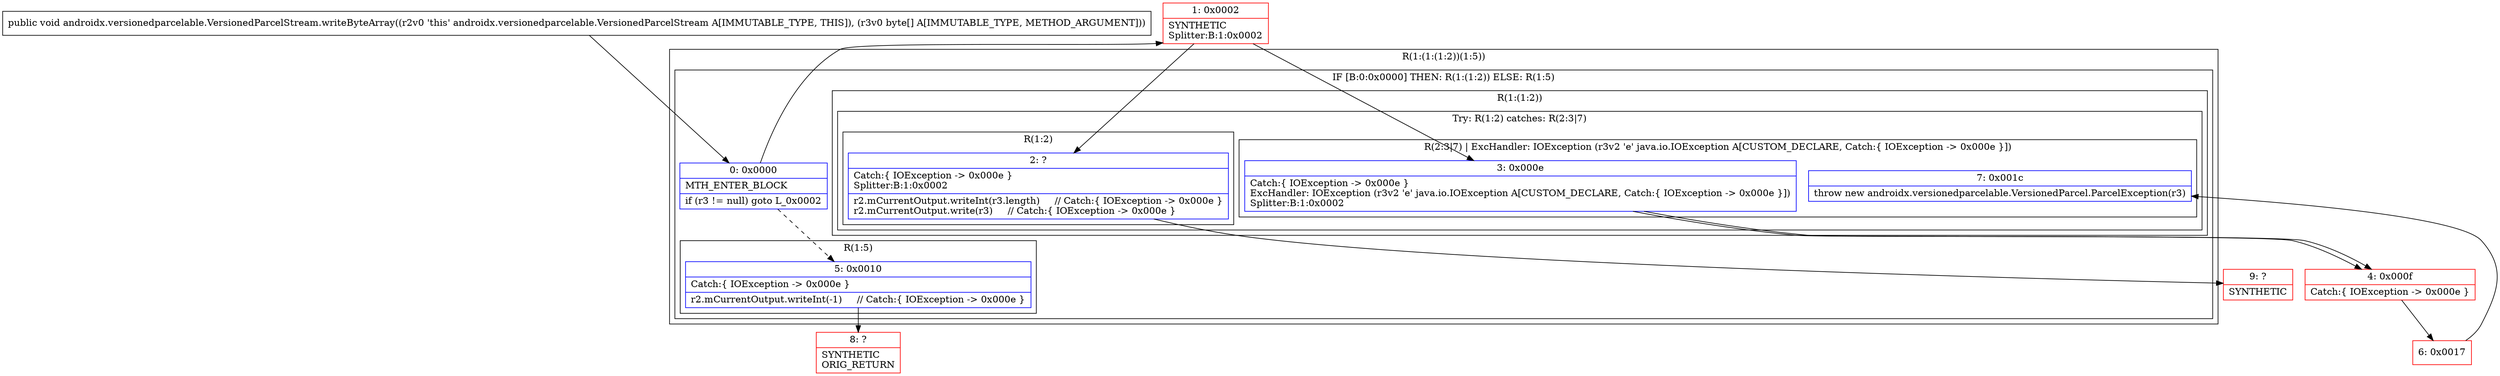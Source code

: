 digraph "CFG forandroidx.versionedparcelable.VersionedParcelStream.writeByteArray([B)V" {
subgraph cluster_Region_1251788463 {
label = "R(1:(1:(1:2))(1:5))";
node [shape=record,color=blue];
subgraph cluster_IfRegion_1930895331 {
label = "IF [B:0:0x0000] THEN: R(1:(1:2)) ELSE: R(1:5)";
node [shape=record,color=blue];
Node_0 [shape=record,label="{0\:\ 0x0000|MTH_ENTER_BLOCK\l|if (r3 != null) goto L_0x0002\l}"];
subgraph cluster_Region_1812404674 {
label = "R(1:(1:2))";
node [shape=record,color=blue];
subgraph cluster_TryCatchRegion_39122395 {
label = "Try: R(1:2) catches: R(2:3|7)";
node [shape=record,color=blue];
subgraph cluster_Region_777122432 {
label = "R(1:2)";
node [shape=record,color=blue];
Node_2 [shape=record,label="{2\:\ ?|Catch:\{ IOException \-\> 0x000e \}\lSplitter:B:1:0x0002\l|r2.mCurrentOutput.writeInt(r3.length)     \/\/ Catch:\{ IOException \-\> 0x000e \}\lr2.mCurrentOutput.write(r3)     \/\/ Catch:\{ IOException \-\> 0x000e \}\l}"];
}
subgraph cluster_Region_1710364846 {
label = "R(2:3|7) | ExcHandler: IOException (r3v2 'e' java.io.IOException A[CUSTOM_DECLARE, Catch:\{ IOException \-\> 0x000e \}])\l";
node [shape=record,color=blue];
Node_3 [shape=record,label="{3\:\ 0x000e|Catch:\{ IOException \-\> 0x000e \}\lExcHandler: IOException (r3v2 'e' java.io.IOException A[CUSTOM_DECLARE, Catch:\{ IOException \-\> 0x000e \}])\lSplitter:B:1:0x0002\l}"];
Node_7 [shape=record,label="{7\:\ 0x001c|throw new androidx.versionedparcelable.VersionedParcel.ParcelException(r3)\l}"];
}
}
}
subgraph cluster_Region_829412571 {
label = "R(1:5)";
node [shape=record,color=blue];
Node_5 [shape=record,label="{5\:\ 0x0010|Catch:\{ IOException \-\> 0x000e \}\l|r2.mCurrentOutput.writeInt(\-1)     \/\/ Catch:\{ IOException \-\> 0x000e \}\l}"];
}
}
}
subgraph cluster_Region_1710364846 {
label = "R(2:3|7) | ExcHandler: IOException (r3v2 'e' java.io.IOException A[CUSTOM_DECLARE, Catch:\{ IOException \-\> 0x000e \}])\l";
node [shape=record,color=blue];
Node_3 [shape=record,label="{3\:\ 0x000e|Catch:\{ IOException \-\> 0x000e \}\lExcHandler: IOException (r3v2 'e' java.io.IOException A[CUSTOM_DECLARE, Catch:\{ IOException \-\> 0x000e \}])\lSplitter:B:1:0x0002\l}"];
Node_7 [shape=record,label="{7\:\ 0x001c|throw new androidx.versionedparcelable.VersionedParcel.ParcelException(r3)\l}"];
}
Node_1 [shape=record,color=red,label="{1\:\ 0x0002|SYNTHETIC\lSplitter:B:1:0x0002\l}"];
Node_4 [shape=record,color=red,label="{4\:\ 0x000f|Catch:\{ IOException \-\> 0x000e \}\l}"];
Node_6 [shape=record,color=red,label="{6\:\ 0x0017}"];
Node_8 [shape=record,color=red,label="{8\:\ ?|SYNTHETIC\lORIG_RETURN\l}"];
Node_9 [shape=record,color=red,label="{9\:\ ?|SYNTHETIC\l}"];
MethodNode[shape=record,label="{public void androidx.versionedparcelable.VersionedParcelStream.writeByteArray((r2v0 'this' androidx.versionedparcelable.VersionedParcelStream A[IMMUTABLE_TYPE, THIS]), (r3v0 byte[] A[IMMUTABLE_TYPE, METHOD_ARGUMENT])) }"];
MethodNode -> Node_0;
Node_0 -> Node_1;
Node_0 -> Node_5[style=dashed];
Node_2 -> Node_9;
Node_3 -> Node_4;
Node_5 -> Node_8;
Node_3 -> Node_4;
Node_1 -> Node_2;
Node_1 -> Node_3;
Node_4 -> Node_6;
Node_6 -> Node_7;
}

